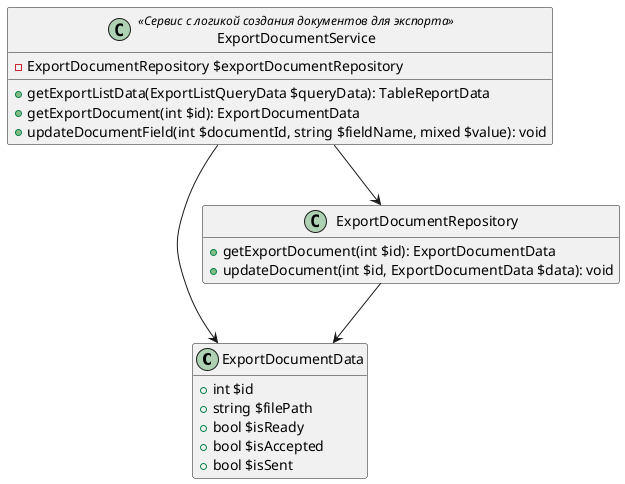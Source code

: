 @startuml Export Service

hide empty members

class ExportDocumentData {
    + int $id
    + string $filePath
    + bool $isReady
    + bool $isAccepted
    + bool $isSent
}

class ExportDocumentService <<Сервис с логикой создания документов для экспорта>> {
    - ExportDocumentRepository $exportDocumentRepository

    + getExportListData(ExportListQueryData $queryData): TableReportData
    + getExportDocument(int $id): ExportDocumentData
    + updateDocumentField(int $documentId, string $fieldName, mixed $value): void
}

class ExportDocumentRepository {
    + getExportDocument(int $id): ExportDocumentData
    + updateDocument(int $id, ExportDocumentData $data): void
}

ExportDocumentService --> ExportDocumentData
ExportDocumentService --> ExportDocumentRepository
ExportDocumentRepository --> ExportDocumentData

@enduml